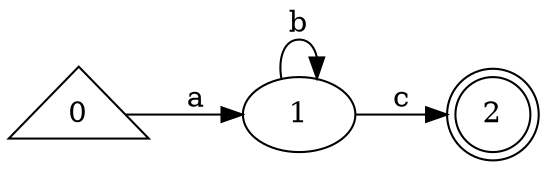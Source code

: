 digraph {
	graph [rankdir=LR]
	0 [shape=triangle]
	1
	2 [shape=doublecircle]
	0 -> 1 [label=a]
	1 -> 2 [label=c]
	1 -> 1 [label=b]
}
